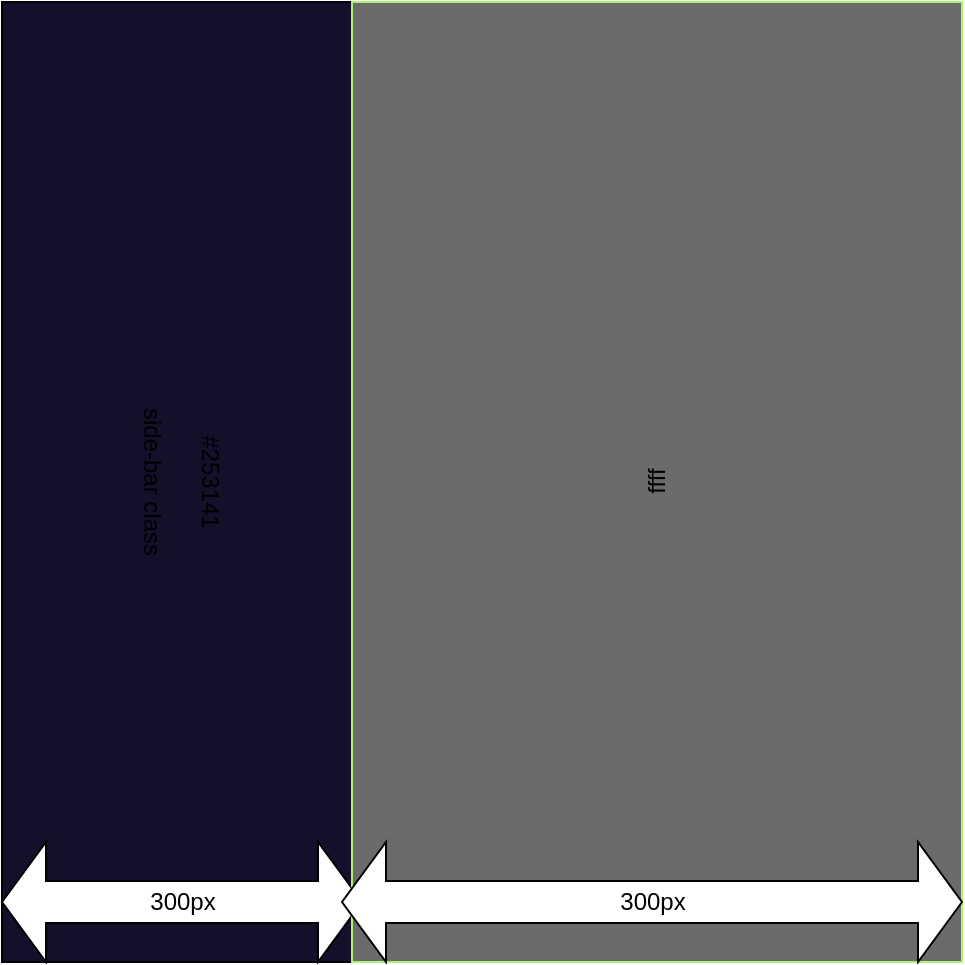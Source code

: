 <mxfile>
    <diagram id="084vzW9Nk5QVqvfI6mJz" name="ページ1">
        <mxGraphModel dx="651" dy="564" grid="1" gridSize="10" guides="1" tooltips="1" connect="1" arrows="1" fold="1" page="1" pageScale="1" pageWidth="827" pageHeight="1169" math="0" shadow="0">
            <root>
                <mxCell id="0"/>
                <mxCell id="1" parent="0"/>
                <mxCell id="2" value="" style="whiteSpace=wrap;html=1;aspect=fixed;" vertex="1" parent="1">
                    <mxGeometry x="50" y="90" width="480" height="480" as="geometry"/>
                </mxCell>
                <mxCell id="4" value="#253141&lt;br&gt;&lt;br&gt;side-bar class" style="rounded=0;whiteSpace=wrap;html=1;rotation=90;fillColor=#15102A;" vertex="1" parent="1">
                    <mxGeometry x="-100" y="240" width="480" height="180" as="geometry"/>
                </mxCell>
                <mxCell id="7" value="300px" style="html=1;shadow=0;dashed=0;align=center;verticalAlign=middle;shape=mxgraph.arrows2.twoWayArrow;dy=0.65;dx=22;" vertex="1" parent="1">
                    <mxGeometry x="50" y="510" width="180" height="60" as="geometry"/>
                </mxCell>
                <mxCell id="8" value="ffff" style="rounded=0;whiteSpace=wrap;html=1;rotation=-90;strokeColor=#AFF076;fillColor=#6B6B6B;" vertex="1" parent="1">
                    <mxGeometry x="137.5" y="177.5" width="480" height="305" as="geometry"/>
                </mxCell>
                <mxCell id="9" value="300px" style="html=1;shadow=0;dashed=0;align=center;verticalAlign=middle;shape=mxgraph.arrows2.twoWayArrow;dy=0.65;dx=22;" vertex="1" parent="1">
                    <mxGeometry x="220" y="510" width="310" height="60" as="geometry"/>
                </mxCell>
            </root>
        </mxGraphModel>
    </diagram>
</mxfile>